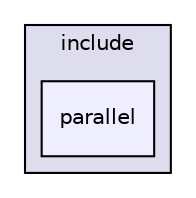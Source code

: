 digraph "/home/lwz/libmesh/include/parallel" {
  compound=true
  node [ fontsize="10", fontname="Helvetica"];
  edge [ labelfontsize="10", labelfontname="Helvetica"];
  subgraph clusterdir_e7fee3c13989f8a9ad582fb61a959d2f {
    graph [ bgcolor="#ddddee", pencolor="black", label="include" fontname="Helvetica", fontsize="10", URL="dir_e7fee3c13989f8a9ad582fb61a959d2f.html"]
  dir_5f8d9802b4663096de23d3157005eba8 [shape=box, label="parallel", style="filled", fillcolor="#eeeeff", pencolor="black", URL="dir_5f8d9802b4663096de23d3157005eba8.html"];
  }
}
